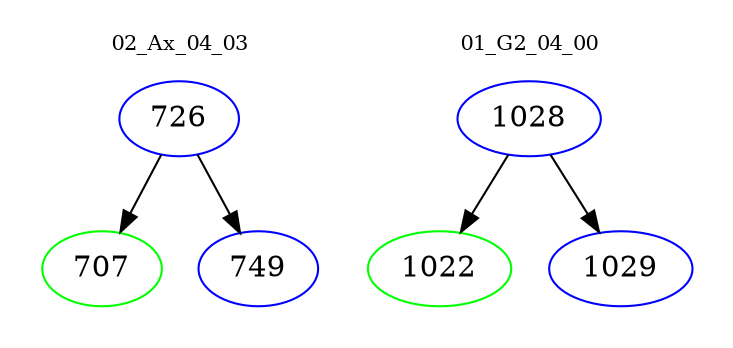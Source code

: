 digraph{
subgraph cluster_0 {
color = white
label = "02_Ax_04_03";
fontsize=10;
T0_726 [label="726", color="blue"]
T0_726 -> T0_707 [color="black"]
T0_707 [label="707", color="green"]
T0_726 -> T0_749 [color="black"]
T0_749 [label="749", color="blue"]
}
subgraph cluster_1 {
color = white
label = "01_G2_04_00";
fontsize=10;
T1_1028 [label="1028", color="blue"]
T1_1028 -> T1_1022 [color="black"]
T1_1022 [label="1022", color="green"]
T1_1028 -> T1_1029 [color="black"]
T1_1029 [label="1029", color="blue"]
}
}
